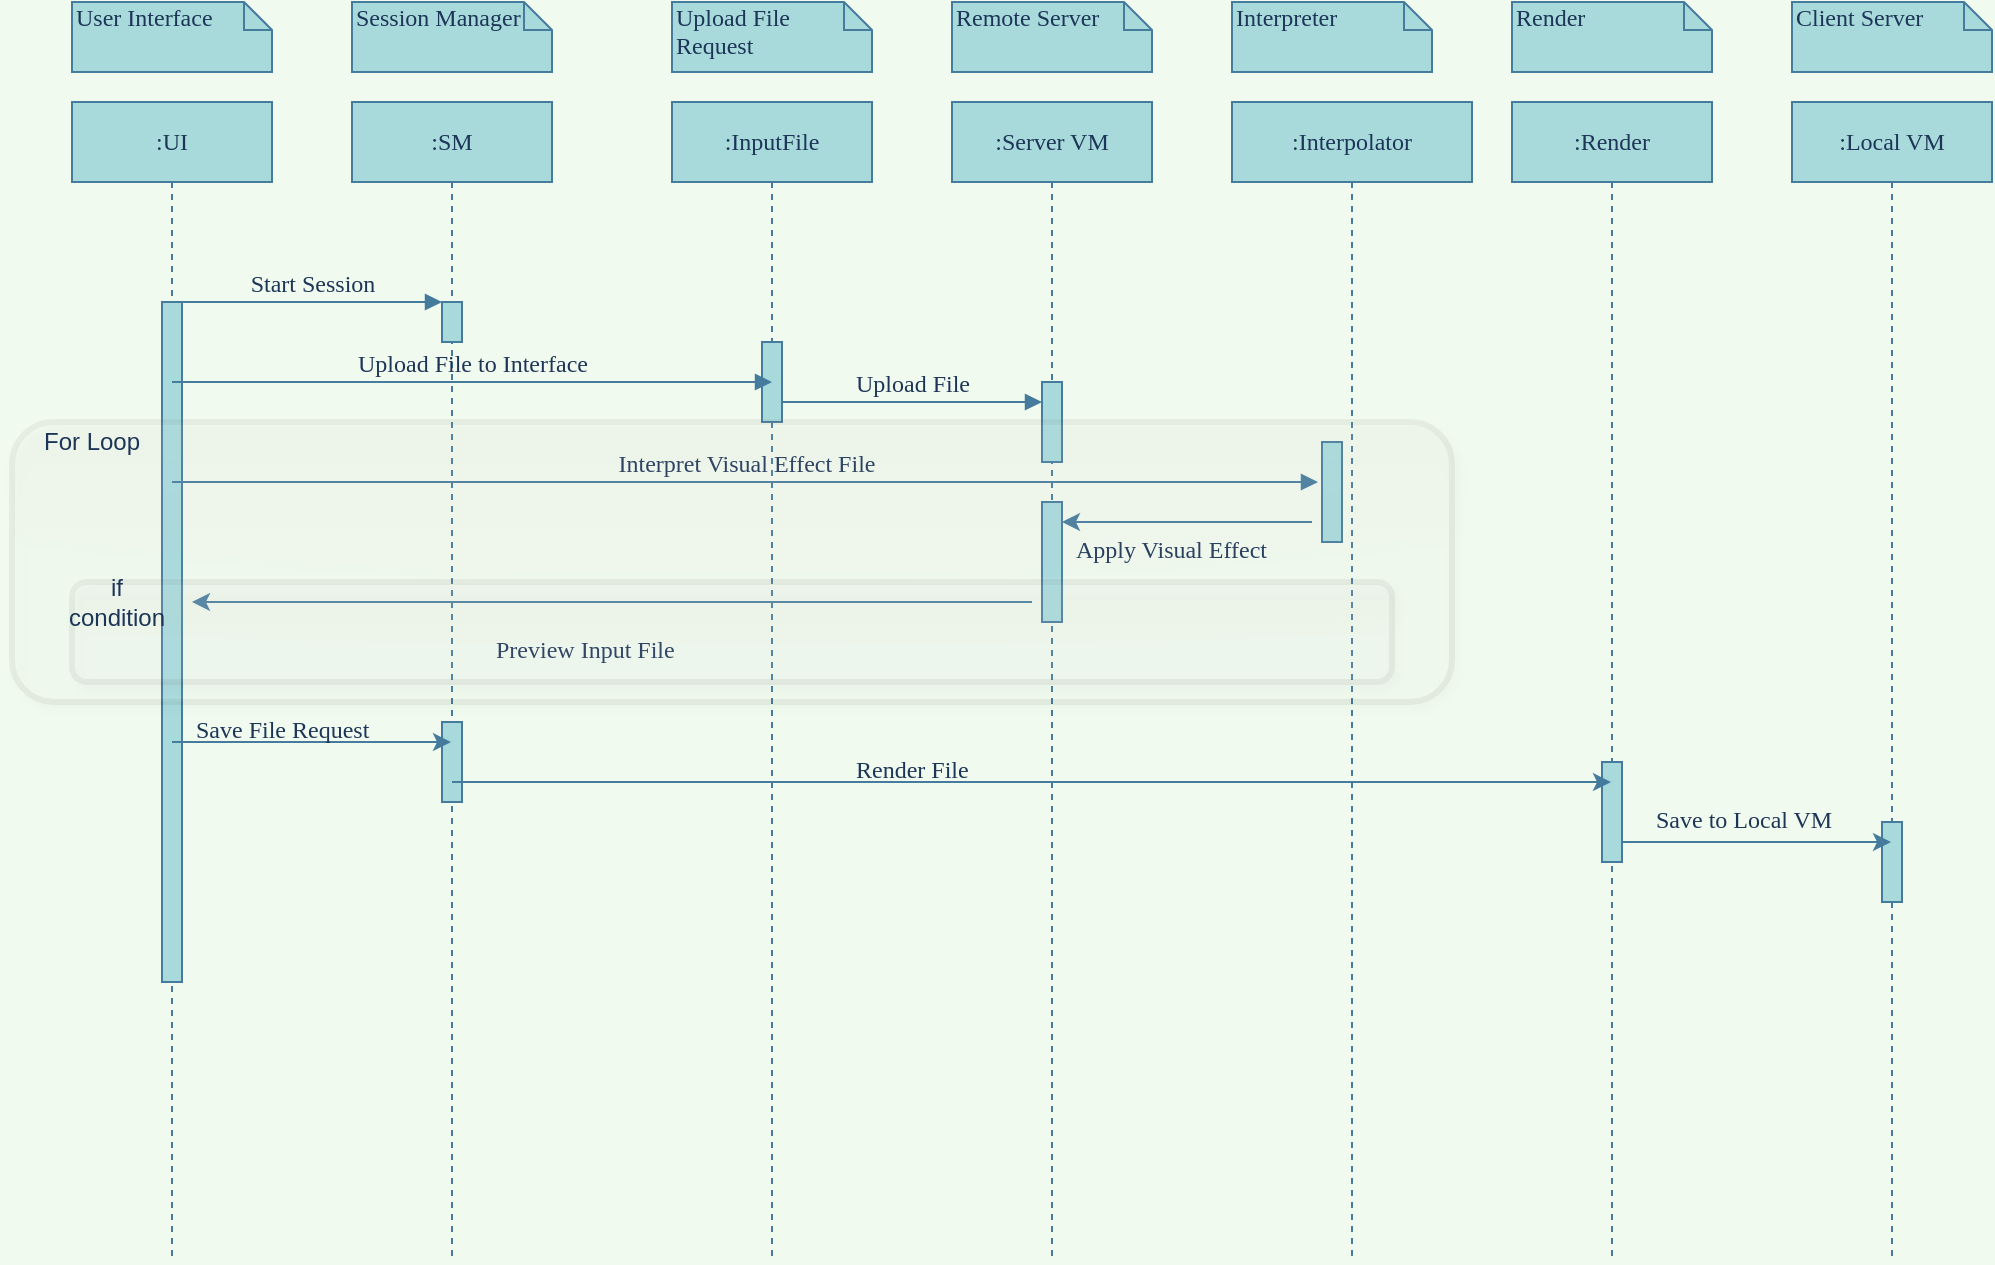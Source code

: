 <mxfile version="14.4.3" type="device"><diagram name="Page-1" id="13e1069c-82ec-6db2-03f1-153e76fe0fe0"><mxGraphModel dx="1422" dy="794" grid="1" gridSize="10" guides="1" tooltips="1" connect="1" arrows="1" fold="1" page="1" pageScale="1" pageWidth="1100" pageHeight="850" background="#F1FAEE" math="0" shadow="0"><root><mxCell id="0"/><mxCell id="1" parent="0"/><mxCell id="7baba1c4bc27f4b0-2" value=":SM" style="shape=umlLifeline;perimeter=lifelinePerimeter;whiteSpace=wrap;html=1;container=1;collapsible=0;recursiveResize=0;outlineConnect=0;shadow=0;comic=0;labelBackgroundColor=none;strokeWidth=1;fontFamily=Verdana;fontSize=12;align=center;fillColor=#A8DADC;strokeColor=#457B9D;fontColor=#1D3557;" parent="1" vertex="1"><mxGeometry x="240" y="80" width="100" height="580" as="geometry"/></mxCell><mxCell id="7baba1c4bc27f4b0-10" value="" style="html=1;points=[];perimeter=orthogonalPerimeter;shadow=0;comic=0;labelBackgroundColor=none;strokeWidth=1;fontFamily=Verdana;fontSize=12;align=center;fillColor=#A8DADC;strokeColor=#457B9D;fontColor=#1D3557;" parent="7baba1c4bc27f4b0-2" vertex="1"><mxGeometry x="45" y="100" width="10" height="20" as="geometry"/></mxCell><mxCell id="szuJZf8eimz9-e_dLPI2-21" value="" style="html=1;points=[];perimeter=orthogonalPerimeter;shadow=0;comic=0;labelBackgroundColor=none;strokeColor=#457B9D;strokeWidth=1;fillColor=#A8DADC;fontFamily=Verdana;fontSize=12;fontColor=#1D3557;align=center;" vertex="1" parent="7baba1c4bc27f4b0-2"><mxGeometry x="45" y="310" width="10" height="40" as="geometry"/></mxCell><mxCell id="7baba1c4bc27f4b0-3" value=":InputFile" style="shape=umlLifeline;perimeter=lifelinePerimeter;whiteSpace=wrap;html=1;container=1;collapsible=0;recursiveResize=0;outlineConnect=0;shadow=0;comic=0;labelBackgroundColor=none;strokeWidth=1;fontFamily=Verdana;fontSize=12;align=center;fillColor=#A8DADC;strokeColor=#457B9D;fontColor=#1D3557;" parent="1" vertex="1"><mxGeometry x="400" y="80" width="100" height="580" as="geometry"/></mxCell><mxCell id="7baba1c4bc27f4b0-13" value="" style="html=1;points=[];perimeter=orthogonalPerimeter;shadow=0;comic=0;labelBackgroundColor=none;strokeWidth=1;fontFamily=Verdana;fontSize=12;align=center;fillColor=#A8DADC;strokeColor=#457B9D;fontColor=#1D3557;" parent="7baba1c4bc27f4b0-3" vertex="1"><mxGeometry x="45" y="120" width="10" height="40" as="geometry"/></mxCell><mxCell id="7baba1c4bc27f4b0-4" value=":Server VM" style="shape=umlLifeline;perimeter=lifelinePerimeter;whiteSpace=wrap;html=1;container=1;collapsible=0;recursiveResize=0;outlineConnect=0;shadow=0;comic=0;labelBackgroundColor=none;strokeWidth=1;fontFamily=Verdana;fontSize=12;align=center;fillColor=#A8DADC;strokeColor=#457B9D;fontColor=#1D3557;" parent="1" vertex="1"><mxGeometry x="540" y="80" width="100" height="580" as="geometry"/></mxCell><mxCell id="7baba1c4bc27f4b0-16" value="" style="html=1;points=[];perimeter=orthogonalPerimeter;shadow=0;comic=0;labelBackgroundColor=none;strokeWidth=1;fontFamily=Verdana;fontSize=12;align=center;fillColor=#A8DADC;strokeColor=#457B9D;fontColor=#1D3557;" parent="7baba1c4bc27f4b0-4" vertex="1"><mxGeometry x="45" y="140" width="10" height="40" as="geometry"/></mxCell><mxCell id="szuJZf8eimz9-e_dLPI2-9" value="" style="html=1;points=[];perimeter=orthogonalPerimeter;shadow=0;comic=0;labelBackgroundColor=none;strokeWidth=1;fontFamily=Verdana;fontSize=12;align=center;fillColor=#A8DADC;strokeColor=#457B9D;fontColor=#1D3557;" vertex="1" parent="7baba1c4bc27f4b0-4"><mxGeometry x="45" y="200" width="10" height="60" as="geometry"/></mxCell><mxCell id="7baba1c4bc27f4b0-5" value=":Interpolator" style="shape=umlLifeline;perimeter=lifelinePerimeter;whiteSpace=wrap;html=1;container=1;collapsible=0;recursiveResize=0;outlineConnect=0;shadow=0;comic=0;labelBackgroundColor=none;strokeWidth=1;fontFamily=Verdana;fontSize=12;align=center;fillColor=#A8DADC;strokeColor=#457B9D;fontColor=#1D3557;" parent="1" vertex="1"><mxGeometry x="680" y="80" width="120" height="580" as="geometry"/></mxCell><mxCell id="7baba1c4bc27f4b0-19" value="" style="html=1;points=[];perimeter=orthogonalPerimeter;shadow=0;comic=0;labelBackgroundColor=none;strokeWidth=1;fontFamily=Verdana;fontSize=12;align=center;fillColor=#A8DADC;strokeColor=#457B9D;fontColor=#1D3557;" parent="7baba1c4bc27f4b0-5" vertex="1"><mxGeometry x="45" y="170" width="10" height="50" as="geometry"/></mxCell><mxCell id="7baba1c4bc27f4b0-6" value=":Render" style="shape=umlLifeline;perimeter=lifelinePerimeter;whiteSpace=wrap;html=1;container=1;collapsible=0;recursiveResize=0;outlineConnect=0;shadow=0;comic=0;labelBackgroundColor=none;strokeWidth=1;fontFamily=Verdana;fontSize=12;align=center;fillColor=#A8DADC;strokeColor=#457B9D;fontColor=#1D3557;" parent="1" vertex="1"><mxGeometry x="820" y="80" width="100" height="580" as="geometry"/></mxCell><mxCell id="szuJZf8eimz9-e_dLPI2-18" value="" style="html=1;points=[];perimeter=orthogonalPerimeter;shadow=0;comic=0;labelBackgroundColor=none;strokeWidth=1;fontFamily=Verdana;fontSize=12;align=center;fillColor=#A8DADC;strokeColor=#457B9D;fontColor=#1D3557;" vertex="1" parent="7baba1c4bc27f4b0-6"><mxGeometry x="45" y="330" width="10" height="50" as="geometry"/></mxCell><mxCell id="7baba1c4bc27f4b0-7" value=":Local VM" style="shape=umlLifeline;perimeter=lifelinePerimeter;whiteSpace=wrap;html=1;container=1;collapsible=0;recursiveResize=0;outlineConnect=0;shadow=0;comic=0;labelBackgroundColor=none;strokeWidth=1;fontFamily=Verdana;fontSize=12;align=center;fillColor=#A8DADC;strokeColor=#457B9D;fontColor=#1D3557;" parent="1" vertex="1"><mxGeometry x="960" y="80" width="100" height="580" as="geometry"/></mxCell><mxCell id="7baba1c4bc27f4b0-25" value="" style="html=1;points=[];perimeter=orthogonalPerimeter;shadow=0;comic=0;labelBackgroundColor=none;strokeColor=#457B9D;strokeWidth=1;fillColor=#A8DADC;fontFamily=Verdana;fontSize=12;fontColor=#1D3557;align=center;" parent="7baba1c4bc27f4b0-7" vertex="1"><mxGeometry x="45" y="360" width="10" height="40" as="geometry"/></mxCell><mxCell id="7baba1c4bc27f4b0-8" value=":UI" style="shape=umlLifeline;perimeter=lifelinePerimeter;whiteSpace=wrap;html=1;container=1;collapsible=0;recursiveResize=0;outlineConnect=0;shadow=0;comic=0;labelBackgroundColor=none;strokeWidth=1;fontFamily=Verdana;fontSize=12;align=center;fillColor=#A8DADC;strokeColor=#457B9D;fontColor=#1D3557;" parent="1" vertex="1"><mxGeometry x="100" y="80" width="100" height="580" as="geometry"/></mxCell><mxCell id="7baba1c4bc27f4b0-9" value="" style="html=1;points=[];perimeter=orthogonalPerimeter;shadow=0;comic=0;labelBackgroundColor=none;strokeWidth=1;fontFamily=Verdana;fontSize=12;align=center;fillColor=#A8DADC;strokeColor=#457B9D;fontColor=#1D3557;" parent="7baba1c4bc27f4b0-8" vertex="1"><mxGeometry x="45" y="100" width="10" height="340" as="geometry"/></mxCell><mxCell id="7baba1c4bc27f4b0-17" value="Upload File" style="html=1;verticalAlign=bottom;endArrow=block;labelBackgroundColor=none;fontFamily=Verdana;fontSize=12;edgeStyle=elbowEdgeStyle;elbow=vertical;strokeColor=#457B9D;fontColor=#1D3557;" parent="1" source="7baba1c4bc27f4b0-13" target="7baba1c4bc27f4b0-16" edge="1"><mxGeometry relative="1" as="geometry"><mxPoint x="510" y="220" as="sourcePoint"/><Array as="points"><mxPoint x="490" y="230"/><mxPoint x="460" y="220"/></Array></mxGeometry></mxCell><mxCell id="7baba1c4bc27f4b0-20" value="Interpret Visual Effect File" style="html=1;verticalAlign=bottom;endArrow=block;labelBackgroundColor=none;fontFamily=Verdana;fontSize=12;edgeStyle=elbowEdgeStyle;elbow=vertical;strokeColor=#457B9D;fontColor=#1D3557;" parent="1" source="7baba1c4bc27f4b0-8" edge="1"><mxGeometry relative="1" as="geometry"><mxPoint x="650" y="230" as="sourcePoint"/><mxPoint x="723" y="270" as="targetPoint"/><Array as="points"><mxPoint x="650" y="270"/></Array></mxGeometry></mxCell><mxCell id="7baba1c4bc27f4b0-11" value="Start Session" style="html=1;verticalAlign=bottom;endArrow=block;entryX=0;entryY=0;labelBackgroundColor=none;fontFamily=Verdana;fontSize=12;edgeStyle=elbowEdgeStyle;elbow=vertical;strokeColor=#457B9D;fontColor=#1D3557;" parent="1" source="7baba1c4bc27f4b0-9" target="7baba1c4bc27f4b0-10" edge="1"><mxGeometry relative="1" as="geometry"><mxPoint x="220" y="190" as="sourcePoint"/></mxGeometry></mxCell><mxCell id="7baba1c4bc27f4b0-14" value="Upload File to Interface" style="html=1;verticalAlign=bottom;endArrow=block;labelBackgroundColor=none;fontFamily=Verdana;fontSize=12;edgeStyle=elbowEdgeStyle;elbow=vertical;strokeColor=#457B9D;fontColor=#1D3557;" parent="1" source="7baba1c4bc27f4b0-8" edge="1"><mxGeometry relative="1" as="geometry"><mxPoint x="370" y="200" as="sourcePoint"/><mxPoint x="450" y="220" as="targetPoint"/><Array as="points"><mxPoint x="320" y="220"/><mxPoint x="320" y="200"/></Array></mxGeometry></mxCell><mxCell id="7baba1c4bc27f4b0-40" value="User Interface" style="shape=note;whiteSpace=wrap;html=1;size=14;verticalAlign=top;align=left;spacingTop=-6;shadow=0;comic=0;labelBackgroundColor=none;strokeWidth=1;fontFamily=Verdana;fontSize=12;fillColor=#A8DADC;strokeColor=#457B9D;fontColor=#1D3557;" parent="1" vertex="1"><mxGeometry x="100" y="30" width="100" height="35" as="geometry"/></mxCell><mxCell id="7baba1c4bc27f4b0-41" value="Session Manager" style="shape=note;whiteSpace=wrap;html=1;size=14;verticalAlign=top;align=left;spacingTop=-6;shadow=0;comic=0;labelBackgroundColor=none;strokeWidth=1;fontFamily=Verdana;fontSize=12;fillColor=#A8DADC;strokeColor=#457B9D;fontColor=#1D3557;" parent="1" vertex="1"><mxGeometry x="240" y="30" width="100" height="35" as="geometry"/></mxCell><mxCell id="7baba1c4bc27f4b0-42" value="Upload File Request" style="shape=note;whiteSpace=wrap;html=1;size=14;verticalAlign=top;align=left;spacingTop=-6;shadow=0;comic=0;labelBackgroundColor=none;strokeWidth=1;fontFamily=Verdana;fontSize=12;fillColor=#A8DADC;strokeColor=#457B9D;fontColor=#1D3557;" parent="1" vertex="1"><mxGeometry x="400" y="30" width="100" height="35" as="geometry"/></mxCell><mxCell id="7baba1c4bc27f4b0-43" value="Remote Server" style="shape=note;whiteSpace=wrap;html=1;size=14;verticalAlign=top;align=left;spacingTop=-6;shadow=0;comic=0;labelBackgroundColor=none;strokeWidth=1;fontFamily=Verdana;fontSize=12;fillColor=#A8DADC;strokeColor=#457B9D;fontColor=#1D3557;" parent="1" vertex="1"><mxGeometry x="540" y="30" width="100" height="35" as="geometry"/></mxCell><mxCell id="7baba1c4bc27f4b0-44" value="Interpreter" style="shape=note;whiteSpace=wrap;html=1;size=14;verticalAlign=top;align=left;spacingTop=-6;shadow=0;comic=0;labelBackgroundColor=none;strokeWidth=1;fontFamily=Verdana;fontSize=12;fillColor=#A8DADC;strokeColor=#457B9D;fontColor=#1D3557;" parent="1" vertex="1"><mxGeometry x="680" y="30" width="100" height="35" as="geometry"/></mxCell><mxCell id="7baba1c4bc27f4b0-45" value="Render" style="shape=note;whiteSpace=wrap;html=1;size=14;verticalAlign=top;align=left;spacingTop=-6;shadow=0;comic=0;labelBackgroundColor=none;strokeWidth=1;fontFamily=Verdana;fontSize=12;fillColor=#A8DADC;strokeColor=#457B9D;fontColor=#1D3557;" parent="1" vertex="1"><mxGeometry x="820" y="30" width="100" height="35" as="geometry"/></mxCell><mxCell id="7baba1c4bc27f4b0-46" value="Client Server" style="shape=note;whiteSpace=wrap;html=1;size=14;verticalAlign=top;align=left;spacingTop=-6;shadow=0;comic=0;labelBackgroundColor=none;strokeWidth=1;fontFamily=Verdana;fontSize=12;fillColor=#A8DADC;strokeColor=#457B9D;fontColor=#1D3557;" parent="1" vertex="1"><mxGeometry x="960" y="30" width="100" height="35" as="geometry"/></mxCell><mxCell id="szuJZf8eimz9-e_dLPI2-11" value="" style="endArrow=classic;html=1;strokeColor=#457B9D;fillColor=#A8DADC;fontColor=#1D3557;" edge="1" parent="1"><mxGeometry width="50" height="50" relative="1" as="geometry"><mxPoint x="720" y="290" as="sourcePoint"/><mxPoint x="595" y="290" as="targetPoint"/><Array as="points"><mxPoint x="665" y="290"/></Array></mxGeometry></mxCell><mxCell id="szuJZf8eimz9-e_dLPI2-12" value="&lt;div style=&quot;text-align: center&quot;&gt;&lt;span&gt;&lt;font face=&quot;verdana&quot;&gt;Apply Visual Effect&lt;/font&gt;&lt;/span&gt;&lt;/div&gt;" style="text;whiteSpace=wrap;html=1;fontColor=#1D3557;" vertex="1" parent="1"><mxGeometry x="600" y="290" width="120" height="20" as="geometry"/></mxCell><mxCell id="szuJZf8eimz9-e_dLPI2-16" value="" style="endArrow=classic;html=1;strokeColor=#457B9D;fillColor=#A8DADC;fontColor=#1D3557;" edge="1" parent="1"><mxGeometry width="50" height="50" relative="1" as="geometry"><mxPoint x="580" y="330" as="sourcePoint"/><mxPoint x="160" y="330" as="targetPoint"/><Array as="points"><mxPoint x="380" y="330"/></Array></mxGeometry></mxCell><mxCell id="szuJZf8eimz9-e_dLPI2-17" value="&lt;div style=&quot;text-align: center&quot;&gt;&lt;span&gt;&lt;font face=&quot;verdana&quot;&gt;Preview Input File&lt;/font&gt;&lt;/span&gt;&lt;/div&gt;" style="text;whiteSpace=wrap;html=1;fontColor=#1D3557;" vertex="1" parent="1"><mxGeometry x="310" y="340" width="120" height="20" as="geometry"/></mxCell><mxCell id="szuJZf8eimz9-e_dLPI2-24" value="" style="endArrow=classic;html=1;strokeColor=#457B9D;fillColor=#A8DADC;fontColor=#1D3557;" edge="1" parent="1" source="7baba1c4bc27f4b0-8" target="7baba1c4bc27f4b0-2"><mxGeometry width="50" height="50" relative="1" as="geometry"><mxPoint x="160" y="430" as="sourcePoint"/><mxPoint x="210" y="380" as="targetPoint"/><Array as="points"><mxPoint x="230" y="400"/></Array></mxGeometry></mxCell><mxCell id="szuJZf8eimz9-e_dLPI2-25" value="&lt;div style=&quot;text-align: center&quot;&gt;&lt;span&gt;&lt;font face=&quot;verdana&quot;&gt;Save File Request&lt;/font&gt;&lt;/span&gt;&lt;/div&gt;" style="text;whiteSpace=wrap;html=1;fontColor=#1D3557;" vertex="1" parent="1"><mxGeometry x="160" y="380" width="120" height="20" as="geometry"/></mxCell><mxCell id="szuJZf8eimz9-e_dLPI2-27" value="" style="endArrow=classic;html=1;strokeColor=#457B9D;fillColor=#A8DADC;fontColor=#1D3557;" edge="1" parent="1" source="7baba1c4bc27f4b0-2" target="7baba1c4bc27f4b0-6"><mxGeometry width="50" height="50" relative="1" as="geometry"><mxPoint x="290" y="450" as="sourcePoint"/><mxPoint x="340" y="400" as="targetPoint"/><Array as="points"><mxPoint x="570" y="420"/></Array></mxGeometry></mxCell><mxCell id="szuJZf8eimz9-e_dLPI2-28" value="&lt;div style=&quot;text-align: center&quot;&gt;&lt;span&gt;&lt;font face=&quot;verdana&quot;&gt;Render File&lt;/font&gt;&lt;/span&gt;&lt;/div&gt;" style="text;whiteSpace=wrap;html=1;fontColor=#1D3557;" vertex="1" parent="1"><mxGeometry x="490" y="400" width="120" height="20" as="geometry"/></mxCell><mxCell id="szuJZf8eimz9-e_dLPI2-29" value="" style="endArrow=classic;html=1;strokeColor=#457B9D;fillColor=#A8DADC;fontColor=#1D3557;" edge="1" parent="1" source="szuJZf8eimz9-e_dLPI2-18" target="7baba1c4bc27f4b0-7"><mxGeometry width="50" height="50" relative="1" as="geometry"><mxPoint x="870" y="470" as="sourcePoint"/><mxPoint x="920" y="420" as="targetPoint"/><Array as="points"><mxPoint x="940" y="450"/></Array></mxGeometry></mxCell><mxCell id="szuJZf8eimz9-e_dLPI2-30" value="&lt;div style=&quot;text-align: center&quot;&gt;&lt;span&gt;&lt;font face=&quot;verdana&quot;&gt;Save to Local VM&lt;/font&gt;&lt;/span&gt;&lt;/div&gt;" style="text;whiteSpace=wrap;html=1;fontColor=#1D3557;" vertex="1" parent="1"><mxGeometry x="890" y="425" width="120" height="20" as="geometry"/></mxCell><mxCell id="szuJZf8eimz9-e_dLPI2-31" value="" style="rounded=1;whiteSpace=wrap;html=1;glass=1;shadow=1;opacity=5;perimeterSpacing=10;strokeWidth=3;" vertex="1" parent="1"><mxGeometry x="70" y="240" width="720" height="140" as="geometry"/></mxCell><mxCell id="szuJZf8eimz9-e_dLPI2-32" value="For Loop" style="text;html=1;strokeColor=none;fillColor=none;align=center;verticalAlign=middle;whiteSpace=wrap;rounded=0;shadow=1;glass=1;fontColor=#1D3557;opacity=5;" vertex="1" parent="1"><mxGeometry x="80" y="240" width="60" height="20" as="geometry"/></mxCell><mxCell id="szuJZf8eimz9-e_dLPI2-33" value="" style="rounded=1;whiteSpace=wrap;html=1;glass=1;shadow=1;opacity=5;perimeterSpacing=10;strokeWidth=3;" vertex="1" parent="1"><mxGeometry x="100" y="320" width="660" height="50" as="geometry"/></mxCell><mxCell id="szuJZf8eimz9-e_dLPI2-34" value="if condition" style="text;html=1;strokeColor=none;fillColor=none;align=center;verticalAlign=middle;whiteSpace=wrap;rounded=0;shadow=1;glass=1;fontColor=#1D3557;opacity=5;" vertex="1" parent="1"><mxGeometry x="100" y="320" width="45" height="20" as="geometry"/></mxCell></root></mxGraphModel></diagram></mxfile>